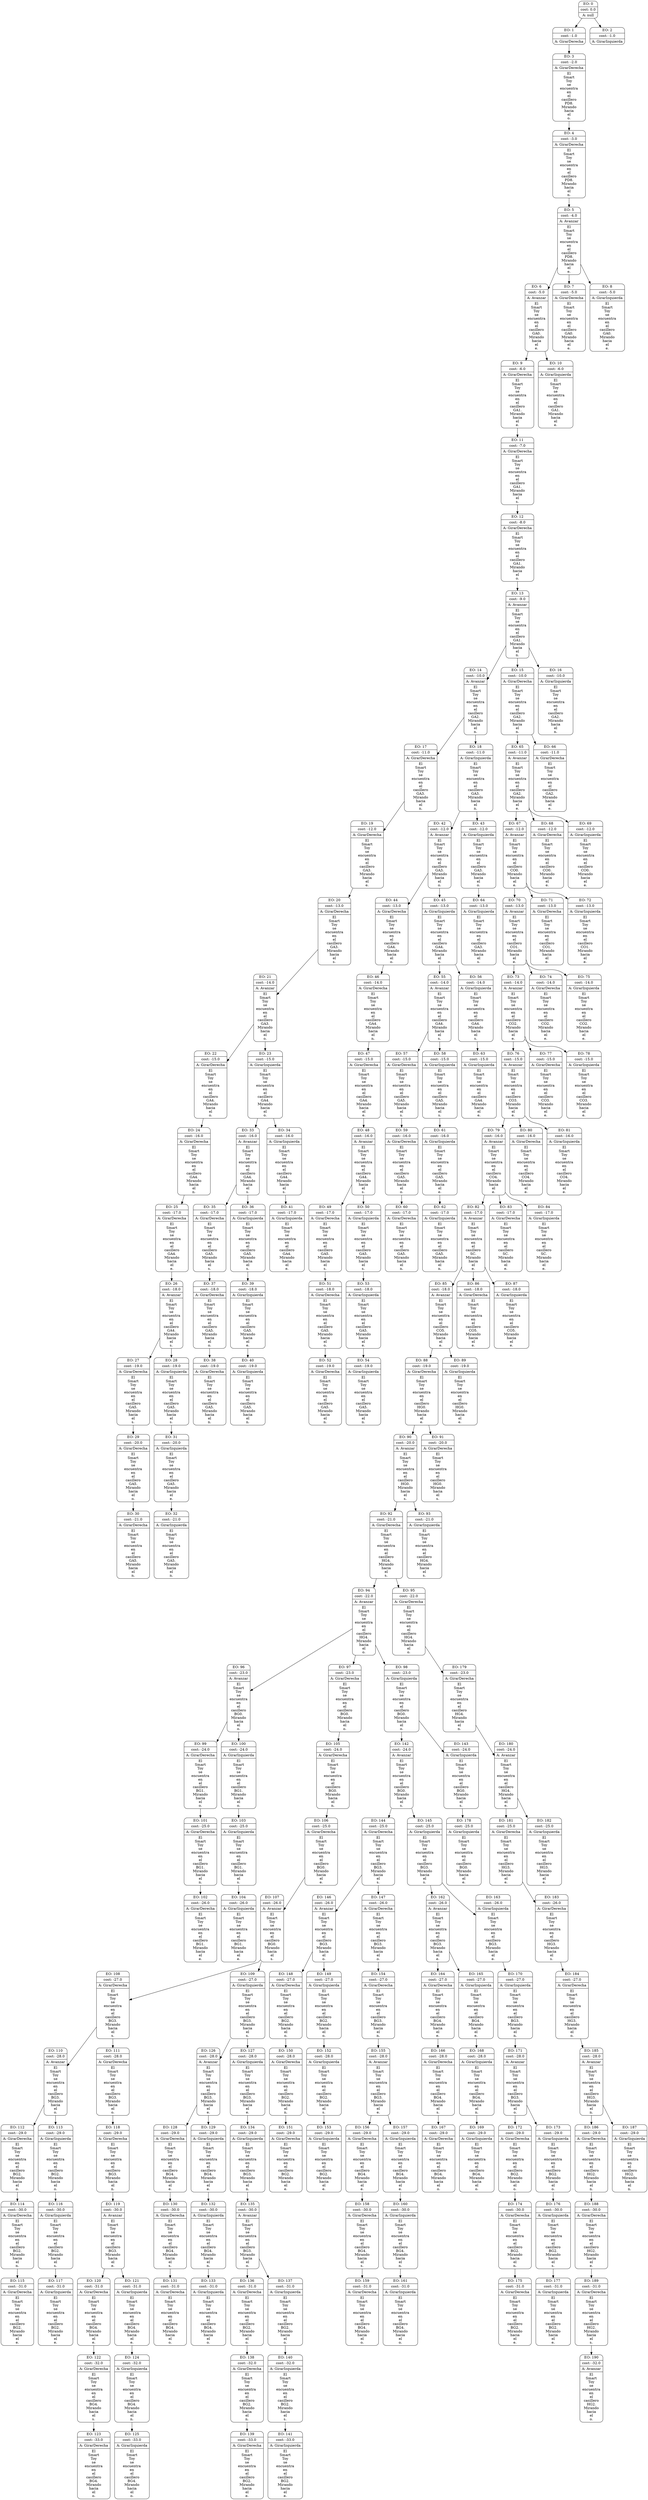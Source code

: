 digraph g {
node [shape = Mrecord];
nodo0[label="{EO: 0|cost: 0.0|A: null}"]
nodo1[label="{EO: 1|cost: -1.0|A: GirarDerecha}"]
nodo3[label="{EO: 3|cost: -2.0|A: GirarDerecha|El\nSmart\nToy\nse\nencuentra\nen\nel\ncasillero\nPD8.\nMirando\nhacia\nel\no.
}"]
nodo4[label="{EO: 4|cost: -3.0|A: GirarDerecha|El\nSmart\nToy\nse\nencuentra\nen\nel\ncasillero\nPD8.\nMirando\nhacia\nel\nn.
}"]
nodo5[label="{EO: 5|cost: -4.0|A: Avanzar|El\nSmart\nToy\nse\nencuentra\nen\nel\ncasillero\nPD8.\nMirando\nhacia\nel\ne.
}"]
nodo6[label="{EO: 6|cost: -5.0|A: Avanzar|El\nSmart\nToy\nse\nencuentra\nen\nel\ncasillero\nGA0.\nMirando\nhacia\nel\ne.
}"]
nodo9[label="{EO: 9|cost: -6.0|A: GirarDerecha|El\nSmart\nToy\nse\nencuentra\nen\nel\ncasillero\nGA1.\nMirando\nhacia\nel\ne.
}"]
nodo11[label="{EO: 11|cost: -7.0|A: GirarDerecha|El\nSmart\nToy\nse\nencuentra\nen\nel\ncasillero\nGA1.\nMirando\nhacia\nel\ns.
}"]
nodo12[label="{EO: 12|cost: -8.0|A: GirarDerecha|El\nSmart\nToy\nse\nencuentra\nen\nel\ncasillero\nGA1.\nMirando\nhacia\nel\no.
}"]
nodo13[label="{EO: 13|cost: -9.0|A: Avanzar|El\nSmart\nToy\nse\nencuentra\nen\nel\ncasillero\nGA1.\nMirando\nhacia\nel\nn.
}"]
nodo14[label="{EO: 14|cost: -10.0|A: Avanzar|El\nSmart\nToy\nse\nencuentra\nen\nel\ncasillero\nGA2.\nMirando\nhacia\nel\nn.
}"]
nodo17[label="{EO: 17|cost: -11.0|A: GirarDerecha|El\nSmart\nToy\nse\nencuentra\nen\nel\ncasillero\nGA3.\nMirando\nhacia\nel\nn.
}"]
nodo19[label="{EO: 19|cost: -12.0|A: GirarDerecha|El\nSmart\nToy\nse\nencuentra\nen\nel\ncasillero\nGA3.\nMirando\nhacia\nel\ne.
}"]
nodo20[label="{EO: 20|cost: -13.0|A: GirarDerecha|El\nSmart\nToy\nse\nencuentra\nen\nel\ncasillero\nGA3.\nMirando\nhacia\nel\ns.
}"]
nodo21[label="{EO: 21|cost: -14.0|A: Avanzar|El\nSmart\nToy\nse\nencuentra\nen\nel\ncasillero\nGA3.\nMirando\nhacia\nel\no.
}"]
nodo22[label="{EO: 22|cost: -15.0|A: GirarDerecha|El\nSmart\nToy\nse\nencuentra\nen\nel\ncasillero\nGA4.\nMirando\nhacia\nel\no.
}"]
nodo24[label="{EO: 24|cost: -16.0|A: GirarDerecha|El\nSmart\nToy\nse\nencuentra\nen\nel\ncasillero\nGA4.\nMirando\nhacia\nel\nn.
}"]
nodo25[label="{EO: 25|cost: -17.0|A: GirarDerecha|El\nSmart\nToy\nse\nencuentra\nen\nel\ncasillero\nGA4.\nMirando\nhacia\nel\ne.
}"]
nodo26[label="{EO: 26|cost: -18.0|A: Avanzar|El\nSmart\nToy\nse\nencuentra\nen\nel\ncasillero\nGA4.\nMirando\nhacia\nel\ns.
}"]
nodo27[label="{EO: 27|cost: -19.0|A: GirarDerecha|El\nSmart\nToy\nse\nencuentra\nen\nel\ncasillero\nGA5.\nMirando\nhacia\nel\ns.
}"]
nodo29[label="{EO: 29|cost: -20.0|A: GirarDerecha|El\nSmart\nToy\nse\nencuentra\nen\nel\ncasillero\nGA5.\nMirando\nhacia\nel\no.
}"]
nodo30[label="{EO: 30|cost: -21.0|A: GirarDerecha|El\nSmart\nToy\nse\nencuentra\nen\nel\ncasillero\nGA5.\nMirando\nhacia\nel\nn.
}"]

nodo29 -> nodo30;

nodo27 -> nodo29;

nodo26 -> nodo27;
nodo28[label="{EO: 28|cost: -19.0|A: GirarIzquierda|El\nSmart\nToy\nse\nencuentra\nen\nel\ncasillero\nGA5.\nMirando\nhacia\nel\ns.
}"]
nodo31[label="{EO: 31|cost: -20.0|A: GirarIzquierda|El\nSmart\nToy\nse\nencuentra\nen\nel\ncasillero\nGA5.\nMirando\nhacia\nel\ne.
}"]
nodo32[label="{EO: 32|cost: -21.0|A: GirarIzquierda|El\nSmart\nToy\nse\nencuentra\nen\nel\ncasillero\nGA5.\nMirando\nhacia\nel\nn.
}"]

nodo31 -> nodo32;

nodo28 -> nodo31;

nodo26 -> nodo28;

nodo25 -> nodo26;

nodo24 -> nodo25;

nodo22 -> nodo24;

nodo21 -> nodo22;
nodo23[label="{EO: 23|cost: -15.0|A: GirarIzquierda|El\nSmart\nToy\nse\nencuentra\nen\nel\ncasillero\nGA4.\nMirando\nhacia\nel\no.
}"]
nodo33[label="{EO: 33|cost: -16.0|A: Avanzar|El\nSmart\nToy\nse\nencuentra\nen\nel\ncasillero\nGA4.\nMirando\nhacia\nel\ns.
}"]
nodo35[label="{EO: 35|cost: -17.0|A: GirarDerecha|El\nSmart\nToy\nse\nencuentra\nen\nel\ncasillero\nGA5.\nMirando\nhacia\nel\ns.
}"]
nodo37[label="{EO: 37|cost: -18.0|A: GirarDerecha|El\nSmart\nToy\nse\nencuentra\nen\nel\ncasillero\nGA5.\nMirando\nhacia\nel\no.
}"]
nodo38[label="{EO: 38|cost: -19.0|A: GirarDerecha|El\nSmart\nToy\nse\nencuentra\nen\nel\ncasillero\nGA5.\nMirando\nhacia\nel\nn.
}"]

nodo37 -> nodo38;

nodo35 -> nodo37;

nodo33 -> nodo35;
nodo36[label="{EO: 36|cost: -17.0|A: GirarIzquierda|El\nSmart\nToy\nse\nencuentra\nen\nel\ncasillero\nGA5.\nMirando\nhacia\nel\ns.
}"]
nodo39[label="{EO: 39|cost: -18.0|A: GirarIzquierda|El\nSmart\nToy\nse\nencuentra\nen\nel\ncasillero\nGA5.\nMirando\nhacia\nel\ne.
}"]
nodo40[label="{EO: 40|cost: -19.0|A: GirarIzquierda|El\nSmart\nToy\nse\nencuentra\nen\nel\ncasillero\nGA5.\nMirando\nhacia\nel\nn.
}"]

nodo39 -> nodo40;

nodo36 -> nodo39;

nodo33 -> nodo36;

nodo23 -> nodo33;
nodo34[label="{EO: 34|cost: -16.0|A: GirarIzquierda|El\nSmart\nToy\nse\nencuentra\nen\nel\ncasillero\nGA4.\nMirando\nhacia\nel\ns.
}"]
nodo41[label="{EO: 41|cost: -17.0|A: GirarIzquierda|El\nSmart\nToy\nse\nencuentra\nen\nel\ncasillero\nGA4.\nMirando\nhacia\nel\ne.
}"]

nodo34 -> nodo41;

nodo23 -> nodo34;

nodo21 -> nodo23;

nodo20 -> nodo21;

nodo19 -> nodo20;

nodo17 -> nodo19;

nodo14 -> nodo17;
nodo18[label="{EO: 18|cost: -11.0|A: GirarIzquierda|El\nSmart\nToy\nse\nencuentra\nen\nel\ncasillero\nGA3.\nMirando\nhacia\nel\nn.
}"]
nodo42[label="{EO: 42|cost: -12.0|A: Avanzar|El\nSmart\nToy\nse\nencuentra\nen\nel\ncasillero\nGA3.\nMirando\nhacia\nel\no.
}"]
nodo44[label="{EO: 44|cost: -13.0|A: GirarDerecha|El\nSmart\nToy\nse\nencuentra\nen\nel\ncasillero\nGA4.\nMirando\nhacia\nel\no.
}"]
nodo46[label="{EO: 46|cost: -14.0|A: GirarDerecha|El\nSmart\nToy\nse\nencuentra\nen\nel\ncasillero\nGA4.\nMirando\nhacia\nel\nn.
}"]
nodo47[label="{EO: 47|cost: -15.0|A: GirarDerecha|El\nSmart\nToy\nse\nencuentra\nen\nel\ncasillero\nGA4.\nMirando\nhacia\nel\ne.
}"]
nodo48[label="{EO: 48|cost: -16.0|A: Avanzar|El\nSmart\nToy\nse\nencuentra\nen\nel\ncasillero\nGA4.\nMirando\nhacia\nel\ns.
}"]
nodo49[label="{EO: 49|cost: -17.0|A: GirarDerecha|El\nSmart\nToy\nse\nencuentra\nen\nel\ncasillero\nGA5.\nMirando\nhacia\nel\ns.
}"]
nodo51[label="{EO: 51|cost: -18.0|A: GirarDerecha|El\nSmart\nToy\nse\nencuentra\nen\nel\ncasillero\nGA5.\nMirando\nhacia\nel\no.
}"]
nodo52[label="{EO: 52|cost: -19.0|A: GirarDerecha|El\nSmart\nToy\nse\nencuentra\nen\nel\ncasillero\nGA5.\nMirando\nhacia\nel\nn.
}"]

nodo51 -> nodo52;

nodo49 -> nodo51;

nodo48 -> nodo49;
nodo50[label="{EO: 50|cost: -17.0|A: GirarIzquierda|El\nSmart\nToy\nse\nencuentra\nen\nel\ncasillero\nGA5.\nMirando\nhacia\nel\ns.
}"]
nodo53[label="{EO: 53|cost: -18.0|A: GirarIzquierda|El\nSmart\nToy\nse\nencuentra\nen\nel\ncasillero\nGA5.\nMirando\nhacia\nel\ne.
}"]
nodo54[label="{EO: 54|cost: -19.0|A: GirarIzquierda|El\nSmart\nToy\nse\nencuentra\nen\nel\ncasillero\nGA5.\nMirando\nhacia\nel\nn.
}"]

nodo53 -> nodo54;

nodo50 -> nodo53;

nodo48 -> nodo50;

nodo47 -> nodo48;

nodo46 -> nodo47;

nodo44 -> nodo46;

nodo42 -> nodo44;
nodo45[label="{EO: 45|cost: -13.0|A: GirarIzquierda|El\nSmart\nToy\nse\nencuentra\nen\nel\ncasillero\nGA4.\nMirando\nhacia\nel\no.
}"]
nodo55[label="{EO: 55|cost: -14.0|A: Avanzar|El\nSmart\nToy\nse\nencuentra\nen\nel\ncasillero\nGA4.\nMirando\nhacia\nel\ns.
}"]
nodo57[label="{EO: 57|cost: -15.0|A: GirarDerecha|El\nSmart\nToy\nse\nencuentra\nen\nel\ncasillero\nGA5.\nMirando\nhacia\nel\ns.
}"]
nodo59[label="{EO: 59|cost: -16.0|A: GirarDerecha|El\nSmart\nToy\nse\nencuentra\nen\nel\ncasillero\nGA5.\nMirando\nhacia\nel\no.
}"]
nodo60[label="{EO: 60|cost: -17.0|A: GirarDerecha|El\nSmart\nToy\nse\nencuentra\nen\nel\ncasillero\nGA5.\nMirando\nhacia\nel\nn.
}"]

nodo59 -> nodo60;

nodo57 -> nodo59;

nodo55 -> nodo57;
nodo58[label="{EO: 58|cost: -15.0|A: GirarIzquierda|El\nSmart\nToy\nse\nencuentra\nen\nel\ncasillero\nGA5.\nMirando\nhacia\nel\ns.
}"]
nodo61[label="{EO: 61|cost: -16.0|A: GirarIzquierda|El\nSmart\nToy\nse\nencuentra\nen\nel\ncasillero\nGA5.\nMirando\nhacia\nel\ne.
}"]
nodo62[label="{EO: 62|cost: -17.0|A: GirarIzquierda|El\nSmart\nToy\nse\nencuentra\nen\nel\ncasillero\nGA5.\nMirando\nhacia\nel\nn.
}"]

nodo61 -> nodo62;

nodo58 -> nodo61;

nodo55 -> nodo58;

nodo45 -> nodo55;
nodo56[label="{EO: 56|cost: -14.0|A: GirarIzquierda|El\nSmart\nToy\nse\nencuentra\nen\nel\ncasillero\nGA4.\nMirando\nhacia\nel\ns.
}"]
nodo63[label="{EO: 63|cost: -15.0|A: GirarIzquierda|El\nSmart\nToy\nse\nencuentra\nen\nel\ncasillero\nGA4.\nMirando\nhacia\nel\ne.
}"]

nodo56 -> nodo63;

nodo45 -> nodo56;

nodo42 -> nodo45;

nodo18 -> nodo42;
nodo43[label="{EO: 43|cost: -12.0|A: GirarIzquierda|El\nSmart\nToy\nse\nencuentra\nen\nel\ncasillero\nGA3.\nMirando\nhacia\nel\no.
}"]
nodo64[label="{EO: 64|cost: -13.0|A: GirarIzquierda|El\nSmart\nToy\nse\nencuentra\nen\nel\ncasillero\nGA3.\nMirando\nhacia\nel\ns.
}"]

nodo43 -> nodo64;

nodo18 -> nodo43;

nodo14 -> nodo18;

nodo13 -> nodo14;
nodo15[label="{EO: 15|cost: -10.0|A: GirarDerecha|El\nSmart\nToy\nse\nencuentra\nen\nel\ncasillero\nGA2.\nMirando\nhacia\nel\nn.
}"]
nodo65[label="{EO: 65|cost: -11.0|A: Avanzar|El\nSmart\nToy\nse\nencuentra\nen\nel\ncasillero\nGA2.\nMirando\nhacia\nel\ne.
}"]
nodo67[label="{EO: 67|cost: -12.0|A: Avanzar|El\nSmart\nToy\nse\nencuentra\nen\nel\ncasillero\nCO0.\nMirando\nhacia\nel\ne.
}"]
nodo70[label="{EO: 70|cost: -13.0|A: Avanzar|El\nSmart\nToy\nse\nencuentra\nen\nel\ncasillero\nCO1.\nMirando\nhacia\nel\ne.
}"]
nodo73[label="{EO: 73|cost: -14.0|A: Avanzar|El\nSmart\nToy\nse\nencuentra\nen\nel\ncasillero\nCO2.\nMirando\nhacia\nel\ne.
}"]
nodo76[label="{EO: 76|cost: -15.0|A: Avanzar|El\nSmart\nToy\nse\nencuentra\nen\nel\ncasillero\nCO3.\nMirando\nhacia\nel\ne.
}"]
nodo79[label="{EO: 79|cost: -16.0|A: Avanzar|El\nSmart\nToy\nse\nencuentra\nen\nel\ncasillero\nCO4.\nMirando\nhacia\nel\ne.
}"]
nodo82[label="{EO: 82|cost: -17.0|A: Avanzar|El\nSmart\nToy\nse\nencuentra\nen\nel\ncasillero\nSC.\nMirando\nhacia\nel\ne.
}"]
nodo85[label="{EO: 85|cost: -18.0|A: Avanzar|El\nSmart\nToy\nse\nencuentra\nen\nel\ncasillero\nCO5.\nMirando\nhacia\nel\ne.
}"]
nodo88[label="{EO: 88|cost: -19.0|A: GirarDerecha|El\nSmart\nToy\nse\nencuentra\nen\nel\ncasillero\nHG0.\nMirando\nhacia\nel\ne.
}"]
nodo90[label="{EO: 90|cost: -20.0|A: Avanzar|El\nSmart\nToy\nse\nencuentra\nen\nel\ncasillero\nHG0.\nMirando\nhacia\nel\ns.
}"]
nodo92[label="{EO: 92|cost: -21.0|A: GirarDerecha|El\nSmart\nToy\nse\nencuentra\nen\nel\ncasillero\nHG4.\nMirando\nhacia\nel\ns.
}"]
nodo94[label="{EO: 94|cost: -22.0|A: Avanzar|El\nSmart\nToy\nse\nencuentra\nen\nel\ncasillero\nHG4.\nMirando\nhacia\nel\no.
}"]
nodo96[label="{EO: 96|cost: -23.0|A: Avanzar|El\nSmart\nToy\nse\nencuentra\nen\nel\ncasillero\nBG0.\nMirando\nhacia\nel\no.
}"]
nodo99[label="{EO: 99|cost: -24.0|A: GirarDerecha|El\nSmart\nToy\nse\nencuentra\nen\nel\ncasillero\nBG1.\nMirando\nhacia\nel\no.
}"]
nodo101[label="{EO: 101|cost: -25.0|A: GirarDerecha|El\nSmart\nToy\nse\nencuentra\nen\nel\ncasillero\nBG1.\nMirando\nhacia\nel\nn.
}"]
nodo102[label="{EO: 102|cost: -26.0|A: GirarDerecha|El\nSmart\nToy\nse\nencuentra\nen\nel\ncasillero\nBG1.\nMirando\nhacia\nel\ne.
}"]

nodo101 -> nodo102;

nodo99 -> nodo101;

nodo96 -> nodo99;
nodo100[label="{EO: 100|cost: -24.0|A: GirarIzquierda|El\nSmart\nToy\nse\nencuentra\nen\nel\ncasillero\nBG1.\nMirando\nhacia\nel\no.
}"]
nodo103[label="{EO: 103|cost: -25.0|A: GirarIzquierda|El\nSmart\nToy\nse\nencuentra\nen\nel\ncasillero\nBG1.\nMirando\nhacia\nel\ns.
}"]
nodo104[label="{EO: 104|cost: -26.0|A: GirarIzquierda|El\nSmart\nToy\nse\nencuentra\nen\nel\ncasillero\nBG1.\nMirando\nhacia\nel\ne.
}"]

nodo103 -> nodo104;

nodo100 -> nodo103;

nodo96 -> nodo100;

nodo94 -> nodo96;
nodo97[label="{EO: 97|cost: -23.0|A: GirarDerecha|El\nSmart\nToy\nse\nencuentra\nen\nel\ncasillero\nBG0.\nMirando\nhacia\nel\no.
}"]
nodo105[label="{EO: 105|cost: -24.0|A: GirarDerecha|El\nSmart\nToy\nse\nencuentra\nen\nel\ncasillero\nBG0.\nMirando\nhacia\nel\nn.
}"]
nodo106[label="{EO: 106|cost: -25.0|A: GirarDerecha|El\nSmart\nToy\nse\nencuentra\nen\nel\ncasillero\nBG0.\nMirando\nhacia\nel\ne.
}"]
nodo107[label="{EO: 107|cost: -26.0|A: Avanzar|El\nSmart\nToy\nse\nencuentra\nen\nel\ncasillero\nBG0.\nMirando\nhacia\nel\ns.
}"]
nodo108[label="{EO: 108|cost: -27.0|A: GirarDerecha|El\nSmart\nToy\nse\nencuentra\nen\nel\ncasillero\nBG3.\nMirando\nhacia\nel\ns.
}"]
nodo110[label="{EO: 110|cost: -28.0|A: Avanzar|El\nSmart\nToy\nse\nencuentra\nen\nel\ncasillero\nBG3.\nMirando\nhacia\nel\no.
}"]
nodo112[label="{EO: 112|cost: -29.0|A: GirarDerecha|El\nSmart\nToy\nse\nencuentra\nen\nel\ncasillero\nBG2.\nMirando\nhacia\nel\no.
}"]
nodo114[label="{EO: 114|cost: -30.0|A: GirarDerecha|El\nSmart\nToy\nse\nencuentra\nen\nel\ncasillero\nBG2.\nMirando\nhacia\nel\nn.
}"]
nodo115[label="{EO: 115|cost: -31.0|A: GirarDerecha|El\nSmart\nToy\nse\nencuentra\nen\nel\ncasillero\nBG2.\nMirando\nhacia\nel\ne.
}"]

nodo114 -> nodo115;

nodo112 -> nodo114;

nodo110 -> nodo112;
nodo113[label="{EO: 113|cost: -29.0|A: GirarIzquierda|El\nSmart\nToy\nse\nencuentra\nen\nel\ncasillero\nBG2.\nMirando\nhacia\nel\no.
}"]
nodo116[label="{EO: 116|cost: -30.0|A: GirarIzquierda|El\nSmart\nToy\nse\nencuentra\nen\nel\ncasillero\nBG2.\nMirando\nhacia\nel\ns.
}"]
nodo117[label="{EO: 117|cost: -31.0|A: GirarIzquierda|El\nSmart\nToy\nse\nencuentra\nen\nel\ncasillero\nBG2.\nMirando\nhacia\nel\ne.
}"]

nodo116 -> nodo117;

nodo113 -> nodo116;

nodo110 -> nodo113;

nodo108 -> nodo110;
nodo111[label="{EO: 111|cost: -28.0|A: GirarDerecha|El\nSmart\nToy\nse\nencuentra\nen\nel\ncasillero\nBG3.\nMirando\nhacia\nel\no.
}"]
nodo118[label="{EO: 118|cost: -29.0|A: GirarDerecha|El\nSmart\nToy\nse\nencuentra\nen\nel\ncasillero\nBG3.\nMirando\nhacia\nel\nn.
}"]
nodo119[label="{EO: 119|cost: -30.0|A: Avanzar|El\nSmart\nToy\nse\nencuentra\nen\nel\ncasillero\nBG3.\nMirando\nhacia\nel\ne.
}"]
nodo120[label="{EO: 120|cost: -31.0|A: GirarDerecha|El\nSmart\nToy\nse\nencuentra\nen\nel\ncasillero\nBG4.\nMirando\nhacia\nel\ne.
}"]
nodo122[label="{EO: 122|cost: -32.0|A: GirarDerecha|El\nSmart\nToy\nse\nencuentra\nen\nel\ncasillero\nBG4.\nMirando\nhacia\nel\ns.
}"]
nodo123[label="{EO: 123|cost: -33.0|A: GirarDerecha|El\nSmart\nToy\nse\nencuentra\nen\nel\ncasillero\nBG4.\nMirando\nhacia\nel\no.
}"]

nodo122 -> nodo123;

nodo120 -> nodo122;

nodo119 -> nodo120;
nodo121[label="{EO: 121|cost: -31.0|A: GirarIzquierda|El\nSmart\nToy\nse\nencuentra\nen\nel\ncasillero\nBG4.\nMirando\nhacia\nel\ne.
}"]
nodo124[label="{EO: 124|cost: -32.0|A: GirarIzquierda|El\nSmart\nToy\nse\nencuentra\nen\nel\ncasillero\nBG4.\nMirando\nhacia\nel\nn.
}"]
nodo125[label="{EO: 125|cost: -33.0|A: GirarIzquierda|El\nSmart\nToy\nse\nencuentra\nen\nel\ncasillero\nBG4.\nMirando\nhacia\nel\no.
}"]

nodo124 -> nodo125;

nodo121 -> nodo124;

nodo119 -> nodo121;

nodo118 -> nodo119;

nodo111 -> nodo118;

nodo108 -> nodo111;

nodo107 -> nodo108;
nodo109[label="{EO: 109|cost: -27.0|A: GirarIzquierda|El\nSmart\nToy\nse\nencuentra\nen\nel\ncasillero\nBG3.\nMirando\nhacia\nel\ns.
}"]
nodo126[label="{EO: 126|cost: -28.0|A: Avanzar|El\nSmart\nToy\nse\nencuentra\nen\nel\ncasillero\nBG3.\nMirando\nhacia\nel\ne.
}"]
nodo128[label="{EO: 128|cost: -29.0|A: GirarDerecha|El\nSmart\nToy\nse\nencuentra\nen\nel\ncasillero\nBG4.\nMirando\nhacia\nel\ne.
}"]
nodo130[label="{EO: 130|cost: -30.0|A: GirarDerecha|El\nSmart\nToy\nse\nencuentra\nen\nel\ncasillero\nBG4.\nMirando\nhacia\nel\ns.
}"]
nodo131[label="{EO: 131|cost: -31.0|A: GirarDerecha|El\nSmart\nToy\nse\nencuentra\nen\nel\ncasillero\nBG4.\nMirando\nhacia\nel\no.
}"]

nodo130 -> nodo131;

nodo128 -> nodo130;

nodo126 -> nodo128;
nodo129[label="{EO: 129|cost: -29.0|A: GirarIzquierda|El\nSmart\nToy\nse\nencuentra\nen\nel\ncasillero\nBG4.\nMirando\nhacia\nel\ne.
}"]
nodo132[label="{EO: 132|cost: -30.0|A: GirarIzquierda|El\nSmart\nToy\nse\nencuentra\nen\nel\ncasillero\nBG4.\nMirando\nhacia\nel\nn.
}"]
nodo133[label="{EO: 133|cost: -31.0|A: GirarIzquierda|El\nSmart\nToy\nse\nencuentra\nen\nel\ncasillero\nBG4.\nMirando\nhacia\nel\no.
}"]

nodo132 -> nodo133;

nodo129 -> nodo132;

nodo126 -> nodo129;

nodo109 -> nodo126;
nodo127[label="{EO: 127|cost: -28.0|A: GirarIzquierda|El\nSmart\nToy\nse\nencuentra\nen\nel\ncasillero\nBG3.\nMirando\nhacia\nel\ne.
}"]
nodo134[label="{EO: 134|cost: -29.0|A: GirarIzquierda|El\nSmart\nToy\nse\nencuentra\nen\nel\ncasillero\nBG3.\nMirando\nhacia\nel\nn.
}"]
nodo135[label="{EO: 135|cost: -30.0|A: Avanzar|El\nSmart\nToy\nse\nencuentra\nen\nel\ncasillero\nBG3.\nMirando\nhacia\nel\no.
}"]
nodo136[label="{EO: 136|cost: -31.0|A: GirarDerecha|El\nSmart\nToy\nse\nencuentra\nen\nel\ncasillero\nBG2.\nMirando\nhacia\nel\no.
}"]
nodo138[label="{EO: 138|cost: -32.0|A: GirarDerecha|El\nSmart\nToy\nse\nencuentra\nen\nel\ncasillero\nBG2.\nMirando\nhacia\nel\nn.
}"]
nodo139[label="{EO: 139|cost: -33.0|A: GirarDerecha|El\nSmart\nToy\nse\nencuentra\nen\nel\ncasillero\nBG2.\nMirando\nhacia\nel\ne.
}"]

nodo138 -> nodo139;

nodo136 -> nodo138;

nodo135 -> nodo136;
nodo137[label="{EO: 137|cost: -31.0|A: GirarIzquierda|El\nSmart\nToy\nse\nencuentra\nen\nel\ncasillero\nBG2.\nMirando\nhacia\nel\no.
}"]
nodo140[label="{EO: 140|cost: -32.0|A: GirarIzquierda|El\nSmart\nToy\nse\nencuentra\nen\nel\ncasillero\nBG2.\nMirando\nhacia\nel\ns.
}"]
nodo141[label="{EO: 141|cost: -33.0|A: GirarIzquierda|El\nSmart\nToy\nse\nencuentra\nen\nel\ncasillero\nBG2.\nMirando\nhacia\nel\ne.
}"]

nodo140 -> nodo141;

nodo137 -> nodo140;

nodo135 -> nodo137;

nodo134 -> nodo135;

nodo127 -> nodo134;

nodo109 -> nodo127;

nodo107 -> nodo109;

nodo106 -> nodo107;

nodo105 -> nodo106;

nodo97 -> nodo105;

nodo94 -> nodo97;
nodo98[label="{EO: 98|cost: -23.0|A: GirarIzquierda|El\nSmart\nToy\nse\nencuentra\nen\nel\ncasillero\nBG0.\nMirando\nhacia\nel\no.
}"]
nodo142[label="{EO: 142|cost: -24.0|A: Avanzar|El\nSmart\nToy\nse\nencuentra\nen\nel\ncasillero\nBG0.\nMirando\nhacia\nel\ns.
}"]
nodo144[label="{EO: 144|cost: -25.0|A: GirarDerecha|El\nSmart\nToy\nse\nencuentra\nen\nel\ncasillero\nBG3.\nMirando\nhacia\nel\ns.
}"]
nodo146[label="{EO: 146|cost: -26.0|A: Avanzar|El\nSmart\nToy\nse\nencuentra\nen\nel\ncasillero\nBG3.\nMirando\nhacia\nel\no.
}"]
nodo148[label="{EO: 148|cost: -27.0|A: GirarDerecha|El\nSmart\nToy\nse\nencuentra\nen\nel\ncasillero\nBG2.\nMirando\nhacia\nel\no.
}"]
nodo150[label="{EO: 150|cost: -28.0|A: GirarDerecha|El\nSmart\nToy\nse\nencuentra\nen\nel\ncasillero\nBG2.\nMirando\nhacia\nel\nn.
}"]
nodo151[label="{EO: 151|cost: -29.0|A: GirarDerecha|El\nSmart\nToy\nse\nencuentra\nen\nel\ncasillero\nBG2.\nMirando\nhacia\nel\ne.
}"]

nodo150 -> nodo151;

nodo148 -> nodo150;

nodo146 -> nodo148;
nodo149[label="{EO: 149|cost: -27.0|A: GirarIzquierda|El\nSmart\nToy\nse\nencuentra\nen\nel\ncasillero\nBG2.\nMirando\nhacia\nel\no.
}"]
nodo152[label="{EO: 152|cost: -28.0|A: GirarIzquierda|El\nSmart\nToy\nse\nencuentra\nen\nel\ncasillero\nBG2.\nMirando\nhacia\nel\ns.
}"]
nodo153[label="{EO: 153|cost: -29.0|A: GirarIzquierda|El\nSmart\nToy\nse\nencuentra\nen\nel\ncasillero\nBG2.\nMirando\nhacia\nel\ne.
}"]

nodo152 -> nodo153;

nodo149 -> nodo152;

nodo146 -> nodo149;

nodo144 -> nodo146;
nodo147[label="{EO: 147|cost: -26.0|A: GirarDerecha|El\nSmart\nToy\nse\nencuentra\nen\nel\ncasillero\nBG3.\nMirando\nhacia\nel\no.
}"]
nodo154[label="{EO: 154|cost: -27.0|A: GirarDerecha|El\nSmart\nToy\nse\nencuentra\nen\nel\ncasillero\nBG3.\nMirando\nhacia\nel\nn.
}"]
nodo155[label="{EO: 155|cost: -28.0|A: Avanzar|El\nSmart\nToy\nse\nencuentra\nen\nel\ncasillero\nBG3.\nMirando\nhacia\nel\ne.
}"]
nodo156[label="{EO: 156|cost: -29.0|A: GirarDerecha|El\nSmart\nToy\nse\nencuentra\nen\nel\ncasillero\nBG4.\nMirando\nhacia\nel\ne.
}"]
nodo158[label="{EO: 158|cost: -30.0|A: GirarDerecha|El\nSmart\nToy\nse\nencuentra\nen\nel\ncasillero\nBG4.\nMirando\nhacia\nel\ns.
}"]
nodo159[label="{EO: 159|cost: -31.0|A: GirarDerecha|El\nSmart\nToy\nse\nencuentra\nen\nel\ncasillero\nBG4.\nMirando\nhacia\nel\no.
}"]

nodo158 -> nodo159;

nodo156 -> nodo158;

nodo155 -> nodo156;
nodo157[label="{EO: 157|cost: -29.0|A: GirarIzquierda|El\nSmart\nToy\nse\nencuentra\nen\nel\ncasillero\nBG4.\nMirando\nhacia\nel\ne.
}"]
nodo160[label="{EO: 160|cost: -30.0|A: GirarIzquierda|El\nSmart\nToy\nse\nencuentra\nen\nel\ncasillero\nBG4.\nMirando\nhacia\nel\nn.
}"]
nodo161[label="{EO: 161|cost: -31.0|A: GirarIzquierda|El\nSmart\nToy\nse\nencuentra\nen\nel\ncasillero\nBG4.\nMirando\nhacia\nel\no.
}"]

nodo160 -> nodo161;

nodo157 -> nodo160;

nodo155 -> nodo157;

nodo154 -> nodo155;

nodo147 -> nodo154;

nodo144 -> nodo147;

nodo142 -> nodo144;
nodo145[label="{EO: 145|cost: -25.0|A: GirarIzquierda|El\nSmart\nToy\nse\nencuentra\nen\nel\ncasillero\nBG3.\nMirando\nhacia\nel\ns.
}"]
nodo162[label="{EO: 162|cost: -26.0|A: Avanzar|El\nSmart\nToy\nse\nencuentra\nen\nel\ncasillero\nBG3.\nMirando\nhacia\nel\ne.
}"]
nodo164[label="{EO: 164|cost: -27.0|A: GirarDerecha|El\nSmart\nToy\nse\nencuentra\nen\nel\ncasillero\nBG4.\nMirando\nhacia\nel\ne.
}"]
nodo166[label="{EO: 166|cost: -28.0|A: GirarDerecha|El\nSmart\nToy\nse\nencuentra\nen\nel\ncasillero\nBG4.\nMirando\nhacia\nel\ns.
}"]
nodo167[label="{EO: 167|cost: -29.0|A: GirarDerecha|El\nSmart\nToy\nse\nencuentra\nen\nel\ncasillero\nBG4.\nMirando\nhacia\nel\no.
}"]

nodo166 -> nodo167;

nodo164 -> nodo166;

nodo162 -> nodo164;
nodo165[label="{EO: 165|cost: -27.0|A: GirarIzquierda|El\nSmart\nToy\nse\nencuentra\nen\nel\ncasillero\nBG4.\nMirando\nhacia\nel\ne.
}"]
nodo168[label="{EO: 168|cost: -28.0|A: GirarIzquierda|El\nSmart\nToy\nse\nencuentra\nen\nel\ncasillero\nBG4.\nMirando\nhacia\nel\nn.
}"]
nodo169[label="{EO: 169|cost: -29.0|A: GirarIzquierda|El\nSmart\nToy\nse\nencuentra\nen\nel\ncasillero\nBG4.\nMirando\nhacia\nel\no.
}"]

nodo168 -> nodo169;

nodo165 -> nodo168;

nodo162 -> nodo165;

nodo145 -> nodo162;
nodo163[label="{EO: 163|cost: -26.0|A: GirarIzquierda|El\nSmart\nToy\nse\nencuentra\nen\nel\ncasillero\nBG3.\nMirando\nhacia\nel\ne.
}"]
nodo170[label="{EO: 170|cost: -27.0|A: GirarIzquierda|El\nSmart\nToy\nse\nencuentra\nen\nel\ncasillero\nBG3.\nMirando\nhacia\nel\nn.
}"]
nodo171[label="{EO: 171|cost: -28.0|A: Avanzar|El\nSmart\nToy\nse\nencuentra\nen\nel\ncasillero\nBG3.\nMirando\nhacia\nel\no.
}"]
nodo172[label="{EO: 172|cost: -29.0|A: GirarDerecha|El\nSmart\nToy\nse\nencuentra\nen\nel\ncasillero\nBG2.\nMirando\nhacia\nel\no.
}"]
nodo174[label="{EO: 174|cost: -30.0|A: GirarDerecha|El\nSmart\nToy\nse\nencuentra\nen\nel\ncasillero\nBG2.\nMirando\nhacia\nel\nn.
}"]
nodo175[label="{EO: 175|cost: -31.0|A: GirarDerecha|El\nSmart\nToy\nse\nencuentra\nen\nel\ncasillero\nBG2.\nMirando\nhacia\nel\ne.
}"]

nodo174 -> nodo175;

nodo172 -> nodo174;

nodo171 -> nodo172;
nodo173[label="{EO: 173|cost: -29.0|A: GirarIzquierda|El\nSmart\nToy\nse\nencuentra\nen\nel\ncasillero\nBG2.\nMirando\nhacia\nel\no.
}"]
nodo176[label="{EO: 176|cost: -30.0|A: GirarIzquierda|El\nSmart\nToy\nse\nencuentra\nen\nel\ncasillero\nBG2.\nMirando\nhacia\nel\ns.
}"]
nodo177[label="{EO: 177|cost: -31.0|A: GirarIzquierda|El\nSmart\nToy\nse\nencuentra\nen\nel\ncasillero\nBG2.\nMirando\nhacia\nel\ne.
}"]

nodo176 -> nodo177;

nodo173 -> nodo176;

nodo171 -> nodo173;

nodo170 -> nodo171;

nodo163 -> nodo170;

nodo145 -> nodo163;

nodo142 -> nodo145;

nodo98 -> nodo142;
nodo143[label="{EO: 143|cost: -24.0|A: GirarIzquierda|El\nSmart\nToy\nse\nencuentra\nen\nel\ncasillero\nBG0.\nMirando\nhacia\nel\ns.
}"]
nodo178[label="{EO: 178|cost: -25.0|A: GirarIzquierda|El\nSmart\nToy\nse\nencuentra\nen\nel\ncasillero\nBG0.\nMirando\nhacia\nel\ne.
}"]

nodo143 -> nodo178;

nodo98 -> nodo143;

nodo94 -> nodo98;

nodo92 -> nodo94;
nodo95[label="{EO: 95|cost: -22.0|A: GirarDerecha|El\nSmart\nToy\nse\nencuentra\nen\nel\ncasillero\nHG4.\nMirando\nhacia\nel\no.
}"]
nodo179[label="{EO: 179|cost: -23.0|A: GirarDerecha|El\nSmart\nToy\nse\nencuentra\nen\nel\ncasillero\nHG4.\nMirando\nhacia\nel\nn.
}"]
nodo180[label="{EO: 180|cost: -24.0|A: Avanzar|El\nSmart\nToy\nse\nencuentra\nen\nel\ncasillero\nHG4.\nMirando\nhacia\nel\ne.
}"]
nodo181[label="{EO: 181|cost: -25.0|A: GirarDerecha|El\nSmart\nToy\nse\nencuentra\nen\nel\ncasillero\nHG3.\nMirando\nhacia\nel\ne.
}"]
nodo183[label="{EO: 183|cost: -26.0|A: GirarDerecha|El\nSmart\nToy\nse\nencuentra\nen\nel\ncasillero\nHG3.\nMirando\nhacia\nel\ns.
}"]
nodo184[label="{EO: 184|cost: -27.0|A: GirarDerecha|El\nSmart\nToy\nse\nencuentra\nen\nel\ncasillero\nHG3.\nMirando\nhacia\nel\no.
}"]
nodo185[label="{EO: 185|cost: -28.0|A: Avanzar|El\nSmart\nToy\nse\nencuentra\nen\nel\ncasillero\nHG3.\nMirando\nhacia\nel\nn.
}"]
nodo186[label="{EO: 186|cost: -29.0|A: GirarDerecha|El\nSmart\nToy\nse\nencuentra\nen\nel\ncasillero\nHG2.\nMirando\nhacia\nel\nn.
}"]
nodo188[label="{EO: 188|cost: -30.0|A: GirarDerecha|El\nSmart\nToy\nse\nencuentra\nen\nel\ncasillero\nHG2.\nMirando\nhacia\nel\ne.
}"]
nodo189[label="{EO: 189|cost: -31.0|A: GirarDerecha|El\nSmart\nToy\nse\nencuentra\nen\nel\ncasillero\nHG2.\nMirando\nhacia\nel\ns.
}"]
nodo190[label="{EO: 190|cost: -32.0|A: Avanzar|El\nSmart\nToy\nse\nencuentra\nen\nel\ncasillero\nHG2.\nMirando\nhacia\nel\no.
}"]

nodo189 -> nodo190;

nodo188 -> nodo189;

nodo186 -> nodo188;

nodo185 -> nodo186;
nodo187[label="{EO: 187|cost: -29.0|A: GirarIzquierda|El\nSmart\nToy\nse\nencuentra\nen\nel\ncasillero\nHG2.\nMirando\nhacia\nel\nn.
}"]

nodo185 -> nodo187;

nodo184 -> nodo185;

nodo183 -> nodo184;

nodo181 -> nodo183;

nodo180 -> nodo181;
nodo182[label="{EO: 182|cost: -25.0|A: GirarIzquierda|El\nSmart\nToy\nse\nencuentra\nen\nel\ncasillero\nHG3.\nMirando\nhacia\nel\ne.
}"]

nodo180 -> nodo182;

nodo179 -> nodo180;

nodo95 -> nodo179;

nodo92 -> nodo95;

nodo90 -> nodo92;
nodo93[label="{EO: 93|cost: -21.0|A: GirarIzquierda|El\nSmart\nToy\nse\nencuentra\nen\nel\ncasillero\nHG4.\nMirando\nhacia\nel\ns.
}"]

nodo90 -> nodo93;

nodo88 -> nodo90;
nodo91[label="{EO: 91|cost: -20.0|A: GirarDerecha|El\nSmart\nToy\nse\nencuentra\nen\nel\ncasillero\nHG0.\nMirando\nhacia\nel\ns.
}"]

nodo88 -> nodo91;

nodo85 -> nodo88;
nodo89[label="{EO: 89|cost: -19.0|A: GirarIzquierda|El\nSmart\nToy\nse\nencuentra\nen\nel\ncasillero\nHG0.\nMirando\nhacia\nel\ne.
}"]

nodo85 -> nodo89;

nodo82 -> nodo85;
nodo86[label="{EO: 86|cost: -18.0|A: GirarDerecha|El\nSmart\nToy\nse\nencuentra\nen\nel\ncasillero\nCO5.\nMirando\nhacia\nel\ne.
}"]

nodo82 -> nodo86;
nodo87[label="{EO: 87|cost: -18.0|A: GirarIzquierda|El\nSmart\nToy\nse\nencuentra\nen\nel\ncasillero\nCO5.\nMirando\nhacia\nel\ne.
}"]

nodo82 -> nodo87;

nodo79 -> nodo82;
nodo83[label="{EO: 83|cost: -17.0|A: GirarDerecha|El\nSmart\nToy\nse\nencuentra\nen\nel\ncasillero\nSC.\nMirando\nhacia\nel\ne.
}"]

nodo79 -> nodo83;
nodo84[label="{EO: 84|cost: -17.0|A: GirarIzquierda|El\nSmart\nToy\nse\nencuentra\nen\nel\ncasillero\nSC.\nMirando\nhacia\nel\ne.
}"]

nodo79 -> nodo84;

nodo76 -> nodo79;
nodo80[label="{EO: 80|cost: -16.0|A: GirarDerecha|El\nSmart\nToy\nse\nencuentra\nen\nel\ncasillero\nCO4.\nMirando\nhacia\nel\ne.
}"]

nodo76 -> nodo80;
nodo81[label="{EO: 81|cost: -16.0|A: GirarIzquierda|El\nSmart\nToy\nse\nencuentra\nen\nel\ncasillero\nCO4.\nMirando\nhacia\nel\ne.
}"]

nodo76 -> nodo81;

nodo73 -> nodo76;
nodo77[label="{EO: 77|cost: -15.0|A: GirarDerecha|El\nSmart\nToy\nse\nencuentra\nen\nel\ncasillero\nCO3.\nMirando\nhacia\nel\ne.
}"]

nodo73 -> nodo77;
nodo78[label="{EO: 78|cost: -15.0|A: GirarIzquierda|El\nSmart\nToy\nse\nencuentra\nen\nel\ncasillero\nCO3.\nMirando\nhacia\nel\ne.
}"]

nodo73 -> nodo78;

nodo70 -> nodo73;
nodo74[label="{EO: 74|cost: -14.0|A: GirarDerecha|El\nSmart\nToy\nse\nencuentra\nen\nel\ncasillero\nCO2.\nMirando\nhacia\nel\ne.
}"]

nodo70 -> nodo74;
nodo75[label="{EO: 75|cost: -14.0|A: GirarIzquierda|El\nSmart\nToy\nse\nencuentra\nen\nel\ncasillero\nCO2.\nMirando\nhacia\nel\ne.
}"]

nodo70 -> nodo75;

nodo67 -> nodo70;
nodo71[label="{EO: 71|cost: -13.0|A: GirarDerecha|El\nSmart\nToy\nse\nencuentra\nen\nel\ncasillero\nCO1.\nMirando\nhacia\nel\ne.
}"]

nodo67 -> nodo71;
nodo72[label="{EO: 72|cost: -13.0|A: GirarIzquierda|El\nSmart\nToy\nse\nencuentra\nen\nel\ncasillero\nCO1.\nMirando\nhacia\nel\ne.
}"]

nodo67 -> nodo72;

nodo65 -> nodo67;
nodo68[label="{EO: 68|cost: -12.0|A: GirarDerecha|El\nSmart\nToy\nse\nencuentra\nen\nel\ncasillero\nCO0.\nMirando\nhacia\nel\ne.
}"]

nodo65 -> nodo68;
nodo69[label="{EO: 69|cost: -12.0|A: GirarIzquierda|El\nSmart\nToy\nse\nencuentra\nen\nel\ncasillero\nCO0.\nMirando\nhacia\nel\ne.
}"]

nodo65 -> nodo69;

nodo15 -> nodo65;
nodo66[label="{EO: 66|cost: -11.0|A: GirarDerecha|El\nSmart\nToy\nse\nencuentra\nen\nel\ncasillero\nGA2.\nMirando\nhacia\nel\ne.
}"]

nodo15 -> nodo66;

nodo13 -> nodo15;
nodo16[label="{EO: 16|cost: -10.0|A: GirarIzquierda|El\nSmart\nToy\nse\nencuentra\nen\nel\ncasillero\nGA2.\nMirando\nhacia\nel\nn.
}"]

nodo13 -> nodo16;

nodo12 -> nodo13;

nodo11 -> nodo12;

nodo9 -> nodo11;

nodo6 -> nodo9;
nodo10[label="{EO: 10|cost: -6.0|A: GirarIzquierda|El\nSmart\nToy\nse\nencuentra\nen\nel\ncasillero\nGA1.\nMirando\nhacia\nel\ne.
}"]

nodo6 -> nodo10;

nodo5 -> nodo6;
nodo7[label="{EO: 7|cost: -5.0|A: GirarDerecha|El\nSmart\nToy\nse\nencuentra\nen\nel\ncasillero\nGA0.\nMirando\nhacia\nel\ne.
}"]

nodo5 -> nodo7;
nodo8[label="{EO: 8|cost: -5.0|A: GirarIzquierda|El\nSmart\nToy\nse\nencuentra\nen\nel\ncasillero\nGA0.\nMirando\nhacia\nel\ne.
}"]

nodo5 -> nodo8;

nodo4 -> nodo5;

nodo3 -> nodo4;

nodo1 -> nodo3;

nodo0 -> nodo1;
nodo2[label="{EO: 2|cost: -1.0|A: GirarIzquierda}"]

nodo0 -> nodo2;


}